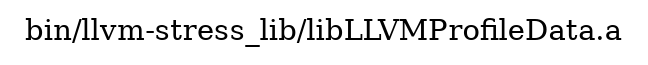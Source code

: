 digraph "bin/llvm-stress_lib/libLLVMProfileData.a" {
	label="bin/llvm-stress_lib/libLLVMProfileData.a";
	rankdir=LR;

}
